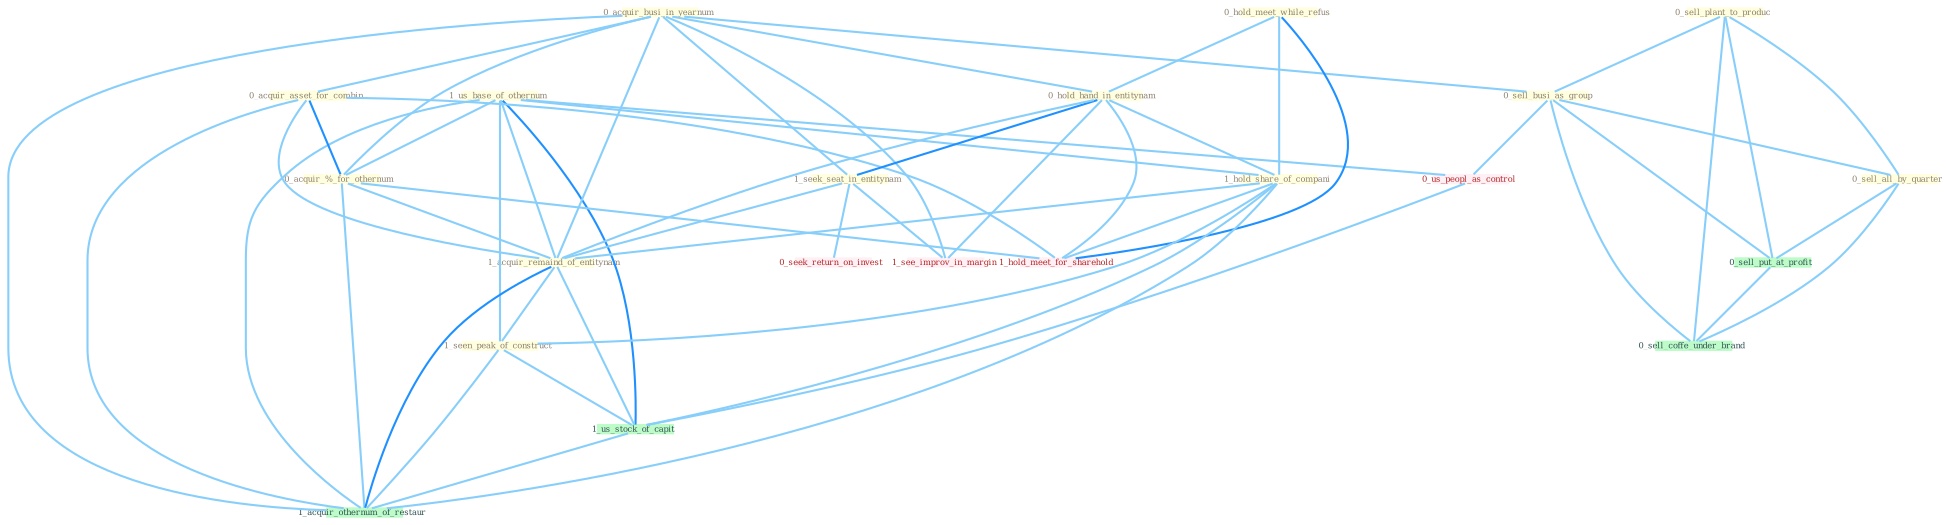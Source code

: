 Graph G{ 
    node
    [shape=polygon,style=filled,width=.5,height=.06,color="#BDFCC9",fixedsize=true,fontsize=4,
    fontcolor="#2f4f4f"];
    {node
    [color="#ffffe0", fontcolor="#8b7d6b"] "1_us_base_of_othernum " "0_acquir_busi_in_yearnum " "0_acquir_asset_for_combin " "0_hold_meet_while_refus " "0_hold_hand_in_entitynam " "0_sell_plant_to_produc " "1_seek_seat_in_entitynam " "1_hold_share_of_compani " "0_acquir_%_for_othernum " "0_sell_busi_as_group " "0_sell_all_by_quarter " "1_acquir_remaind_of_entitynam " "1_seen_peak_of_construct "}
{node [color="#fff0f5", fontcolor="#b22222"] "0_us_peopl_as_control " "0_seek_return_on_invest " "1_see_improv_in_margin " "1_hold_meet_for_sharehold "}
edge [color="#B0E2FF"];

	"1_us_base_of_othernum " -- "1_hold_share_of_compani " [w="1", color="#87cefa" ];
	"1_us_base_of_othernum " -- "0_acquir_%_for_othernum " [w="1", color="#87cefa" ];
	"1_us_base_of_othernum " -- "1_acquir_remaind_of_entitynam " [w="1", color="#87cefa" ];
	"1_us_base_of_othernum " -- "1_seen_peak_of_construct " [w="1", color="#87cefa" ];
	"1_us_base_of_othernum " -- "0_us_peopl_as_control " [w="1", color="#87cefa" ];
	"1_us_base_of_othernum " -- "1_us_stock_of_capit " [w="2", color="#1e90ff" , len=0.8];
	"1_us_base_of_othernum " -- "1_acquir_othernum_of_restaur " [w="1", color="#87cefa" ];
	"0_acquir_busi_in_yearnum " -- "0_acquir_asset_for_combin " [w="1", color="#87cefa" ];
	"0_acquir_busi_in_yearnum " -- "0_hold_hand_in_entitynam " [w="1", color="#87cefa" ];
	"0_acquir_busi_in_yearnum " -- "1_seek_seat_in_entitynam " [w="1", color="#87cefa" ];
	"0_acquir_busi_in_yearnum " -- "0_acquir_%_for_othernum " [w="1", color="#87cefa" ];
	"0_acquir_busi_in_yearnum " -- "0_sell_busi_as_group " [w="1", color="#87cefa" ];
	"0_acquir_busi_in_yearnum " -- "1_acquir_remaind_of_entitynam " [w="1", color="#87cefa" ];
	"0_acquir_busi_in_yearnum " -- "1_see_improv_in_margin " [w="1", color="#87cefa" ];
	"0_acquir_busi_in_yearnum " -- "1_acquir_othernum_of_restaur " [w="1", color="#87cefa" ];
	"0_acquir_asset_for_combin " -- "0_acquir_%_for_othernum " [w="2", color="#1e90ff" , len=0.8];
	"0_acquir_asset_for_combin " -- "1_acquir_remaind_of_entitynam " [w="1", color="#87cefa" ];
	"0_acquir_asset_for_combin " -- "1_hold_meet_for_sharehold " [w="1", color="#87cefa" ];
	"0_acquir_asset_for_combin " -- "1_acquir_othernum_of_restaur " [w="1", color="#87cefa" ];
	"0_hold_meet_while_refus " -- "0_hold_hand_in_entitynam " [w="1", color="#87cefa" ];
	"0_hold_meet_while_refus " -- "1_hold_share_of_compani " [w="1", color="#87cefa" ];
	"0_hold_meet_while_refus " -- "1_hold_meet_for_sharehold " [w="2", color="#1e90ff" , len=0.8];
	"0_hold_hand_in_entitynam " -- "1_seek_seat_in_entitynam " [w="2", color="#1e90ff" , len=0.8];
	"0_hold_hand_in_entitynam " -- "1_hold_share_of_compani " [w="1", color="#87cefa" ];
	"0_hold_hand_in_entitynam " -- "1_acquir_remaind_of_entitynam " [w="1", color="#87cefa" ];
	"0_hold_hand_in_entitynam " -- "1_see_improv_in_margin " [w="1", color="#87cefa" ];
	"0_hold_hand_in_entitynam " -- "1_hold_meet_for_sharehold " [w="1", color="#87cefa" ];
	"0_sell_plant_to_produc " -- "0_sell_busi_as_group " [w="1", color="#87cefa" ];
	"0_sell_plant_to_produc " -- "0_sell_all_by_quarter " [w="1", color="#87cefa" ];
	"0_sell_plant_to_produc " -- "0_sell_put_at_profit " [w="1", color="#87cefa" ];
	"0_sell_plant_to_produc " -- "0_sell_coffe_under_brand " [w="1", color="#87cefa" ];
	"1_seek_seat_in_entitynam " -- "1_acquir_remaind_of_entitynam " [w="1", color="#87cefa" ];
	"1_seek_seat_in_entitynam " -- "0_seek_return_on_invest " [w="1", color="#87cefa" ];
	"1_seek_seat_in_entitynam " -- "1_see_improv_in_margin " [w="1", color="#87cefa" ];
	"1_hold_share_of_compani " -- "1_acquir_remaind_of_entitynam " [w="1", color="#87cefa" ];
	"1_hold_share_of_compani " -- "1_seen_peak_of_construct " [w="1", color="#87cefa" ];
	"1_hold_share_of_compani " -- "1_us_stock_of_capit " [w="1", color="#87cefa" ];
	"1_hold_share_of_compani " -- "1_hold_meet_for_sharehold " [w="1", color="#87cefa" ];
	"1_hold_share_of_compani " -- "1_acquir_othernum_of_restaur " [w="1", color="#87cefa" ];
	"0_acquir_%_for_othernum " -- "1_acquir_remaind_of_entitynam " [w="1", color="#87cefa" ];
	"0_acquir_%_for_othernum " -- "1_hold_meet_for_sharehold " [w="1", color="#87cefa" ];
	"0_acquir_%_for_othernum " -- "1_acquir_othernum_of_restaur " [w="1", color="#87cefa" ];
	"0_sell_busi_as_group " -- "0_sell_all_by_quarter " [w="1", color="#87cefa" ];
	"0_sell_busi_as_group " -- "0_us_peopl_as_control " [w="1", color="#87cefa" ];
	"0_sell_busi_as_group " -- "0_sell_put_at_profit " [w="1", color="#87cefa" ];
	"0_sell_busi_as_group " -- "0_sell_coffe_under_brand " [w="1", color="#87cefa" ];
	"0_sell_all_by_quarter " -- "0_sell_put_at_profit " [w="1", color="#87cefa" ];
	"0_sell_all_by_quarter " -- "0_sell_coffe_under_brand " [w="1", color="#87cefa" ];
	"1_acquir_remaind_of_entitynam " -- "1_seen_peak_of_construct " [w="1", color="#87cefa" ];
	"1_acquir_remaind_of_entitynam " -- "1_us_stock_of_capit " [w="1", color="#87cefa" ];
	"1_acquir_remaind_of_entitynam " -- "1_acquir_othernum_of_restaur " [w="2", color="#1e90ff" , len=0.8];
	"1_seen_peak_of_construct " -- "1_us_stock_of_capit " [w="1", color="#87cefa" ];
	"1_seen_peak_of_construct " -- "1_acquir_othernum_of_restaur " [w="1", color="#87cefa" ];
	"0_us_peopl_as_control " -- "1_us_stock_of_capit " [w="1", color="#87cefa" ];
	"0_sell_put_at_profit " -- "0_sell_coffe_under_brand " [w="1", color="#87cefa" ];
	"1_us_stock_of_capit " -- "1_acquir_othernum_of_restaur " [w="1", color="#87cefa" ];
}